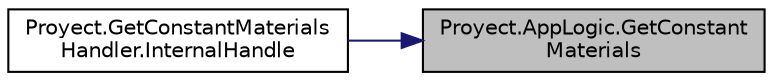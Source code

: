 digraph "Proyect.AppLogic.GetConstantMaterials"
{
 // INTERACTIVE_SVG=YES
 // LATEX_PDF_SIZE
  edge [fontname="Helvetica",fontsize="10",labelfontname="Helvetica",labelfontsize="10"];
  node [fontname="Helvetica",fontsize="10",shape=record];
  rankdir="RL";
  Node1 [label="Proyect.AppLogic.GetConstant\lMaterials",height=0.2,width=0.4,color="black", fillcolor="grey75", style="filled", fontcolor="black",tooltip="Metodo que devuelve un string con la lista de materiales constantes. Por expert tiene esta responsabi..."];
  Node1 -> Node2 [dir="back",color="midnightblue",fontsize="10",style="solid",fontname="Helvetica"];
  Node2 [label="Proyect.GetConstantMaterials\lHandler.InternalHandle",height=0.2,width=0.4,color="black", fillcolor="white", style="filled",URL="$classProyect_1_1GetConstantMaterialsHandler.html#aa2f48eaebff1cf096042565bdd8e338b",tooltip="Procesa el mensaje \"/registrar\" y retorna true; retorna false en caso contrario."];
}
